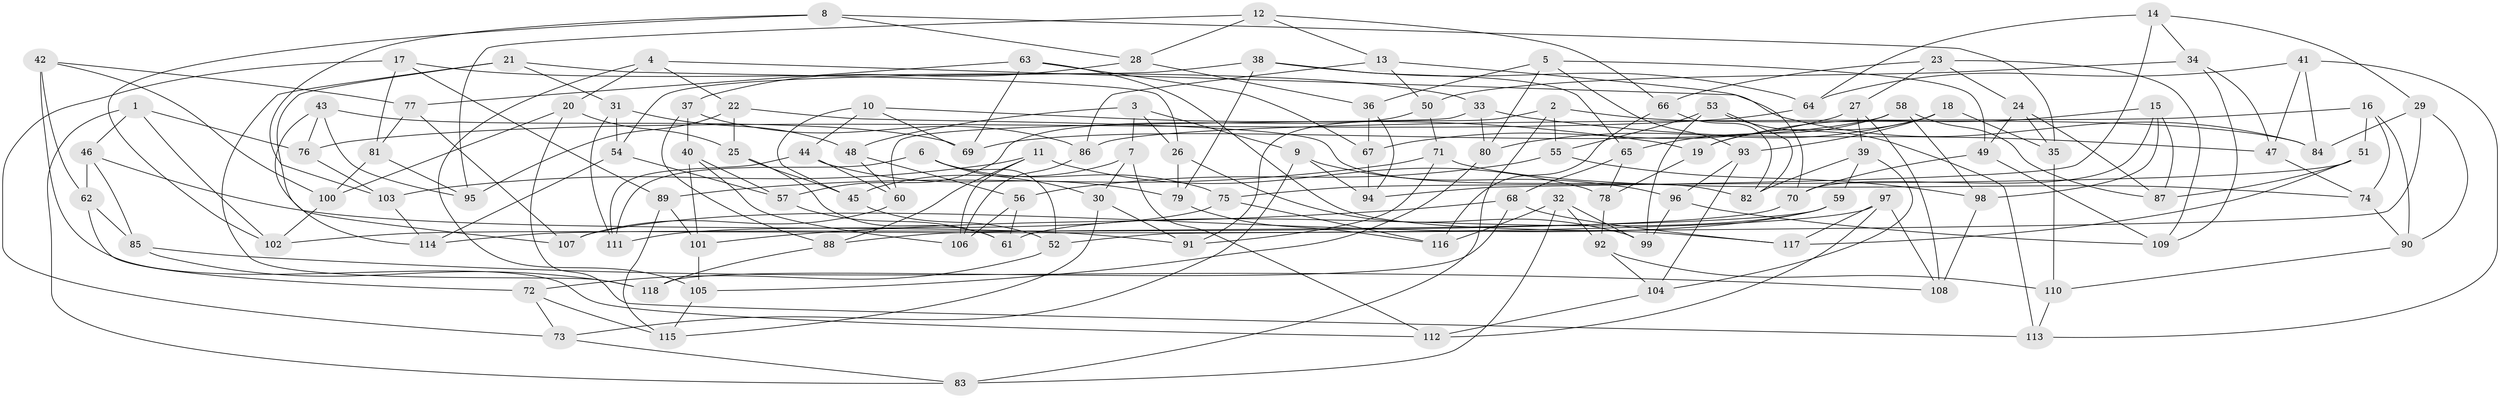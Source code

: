 // Generated by graph-tools (version 1.1) at 2025/16/03/09/25 04:16:28]
// undirected, 118 vertices, 236 edges
graph export_dot {
graph [start="1"]
  node [color=gray90,style=filled];
  1;
  2;
  3;
  4;
  5;
  6;
  7;
  8;
  9;
  10;
  11;
  12;
  13;
  14;
  15;
  16;
  17;
  18;
  19;
  20;
  21;
  22;
  23;
  24;
  25;
  26;
  27;
  28;
  29;
  30;
  31;
  32;
  33;
  34;
  35;
  36;
  37;
  38;
  39;
  40;
  41;
  42;
  43;
  44;
  45;
  46;
  47;
  48;
  49;
  50;
  51;
  52;
  53;
  54;
  55;
  56;
  57;
  58;
  59;
  60;
  61;
  62;
  63;
  64;
  65;
  66;
  67;
  68;
  69;
  70;
  71;
  72;
  73;
  74;
  75;
  76;
  77;
  78;
  79;
  80;
  81;
  82;
  83;
  84;
  85;
  86;
  87;
  88;
  89;
  90;
  91;
  92;
  93;
  94;
  95;
  96;
  97;
  98;
  99;
  100;
  101;
  102;
  103;
  104;
  105;
  106;
  107;
  108;
  109;
  110;
  111;
  112;
  113;
  114;
  115;
  116;
  117;
  118;
  1 -- 46;
  1 -- 76;
  1 -- 83;
  1 -- 102;
  2 -- 84;
  2 -- 55;
  2 -- 91;
  2 -- 83;
  3 -- 7;
  3 -- 26;
  3 -- 9;
  3 -- 48;
  4 -- 105;
  4 -- 22;
  4 -- 20;
  4 -- 84;
  5 -- 36;
  5 -- 80;
  5 -- 93;
  5 -- 49;
  6 -- 52;
  6 -- 111;
  6 -- 30;
  6 -- 75;
  7 -- 45;
  7 -- 30;
  7 -- 112;
  8 -- 103;
  8 -- 28;
  8 -- 35;
  8 -- 102;
  9 -- 96;
  9 -- 73;
  9 -- 94;
  10 -- 69;
  10 -- 44;
  10 -- 45;
  10 -- 19;
  11 -- 106;
  11 -- 88;
  11 -- 78;
  11 -- 103;
  12 -- 66;
  12 -- 28;
  12 -- 13;
  12 -- 95;
  13 -- 70;
  13 -- 50;
  13 -- 86;
  14 -- 64;
  14 -- 34;
  14 -- 29;
  14 -- 94;
  15 -- 19;
  15 -- 98;
  15 -- 87;
  15 -- 70;
  16 -- 90;
  16 -- 86;
  16 -- 74;
  16 -- 51;
  17 -- 81;
  17 -- 89;
  17 -- 33;
  17 -- 73;
  18 -- 19;
  18 -- 80;
  18 -- 35;
  18 -- 93;
  19 -- 78;
  20 -- 100;
  20 -- 25;
  20 -- 113;
  21 -- 118;
  21 -- 26;
  21 -- 107;
  21 -- 31;
  22 -- 82;
  22 -- 95;
  22 -- 25;
  23 -- 66;
  23 -- 24;
  23 -- 27;
  23 -- 109;
  24 -- 49;
  24 -- 35;
  24 -- 87;
  25 -- 45;
  25 -- 61;
  26 -- 79;
  26 -- 99;
  27 -- 108;
  27 -- 67;
  27 -- 39;
  28 -- 37;
  28 -- 36;
  29 -- 52;
  29 -- 90;
  29 -- 84;
  30 -- 115;
  30 -- 91;
  31 -- 111;
  31 -- 48;
  31 -- 54;
  32 -- 83;
  32 -- 116;
  32 -- 99;
  32 -- 92;
  33 -- 60;
  33 -- 80;
  33 -- 47;
  34 -- 47;
  34 -- 50;
  34 -- 109;
  35 -- 110;
  36 -- 94;
  36 -- 67;
  37 -- 40;
  37 -- 88;
  37 -- 86;
  38 -- 79;
  38 -- 65;
  38 -- 54;
  38 -- 64;
  39 -- 82;
  39 -- 104;
  39 -- 59;
  40 -- 57;
  40 -- 106;
  40 -- 101;
  41 -- 64;
  41 -- 113;
  41 -- 84;
  41 -- 47;
  42 -- 112;
  42 -- 100;
  42 -- 62;
  42 -- 77;
  43 -- 95;
  43 -- 69;
  43 -- 76;
  43 -- 114;
  44 -- 60;
  44 -- 79;
  44 -- 111;
  45 -- 52;
  46 -- 85;
  46 -- 62;
  46 -- 91;
  47 -- 74;
  48 -- 60;
  48 -- 56;
  49 -- 109;
  49 -- 70;
  50 -- 71;
  50 -- 57;
  51 -- 117;
  51 -- 75;
  51 -- 87;
  52 -- 72;
  53 -- 99;
  53 -- 113;
  53 -- 55;
  53 -- 82;
  54 -- 57;
  54 -- 114;
  55 -- 56;
  55 -- 98;
  56 -- 61;
  56 -- 106;
  57 -- 61;
  58 -- 98;
  58 -- 69;
  58 -- 87;
  58 -- 65;
  59 -- 61;
  59 -- 88;
  59 -- 107;
  60 -- 107;
  62 -- 72;
  62 -- 85;
  63 -- 67;
  63 -- 69;
  63 -- 77;
  63 -- 117;
  64 -- 76;
  65 -- 68;
  65 -- 78;
  66 -- 116;
  66 -- 82;
  67 -- 94;
  68 -- 101;
  68 -- 118;
  68 -- 117;
  70 -- 114;
  71 -- 74;
  71 -- 89;
  71 -- 91;
  72 -- 73;
  72 -- 115;
  73 -- 83;
  74 -- 90;
  75 -- 116;
  75 -- 111;
  76 -- 103;
  77 -- 107;
  77 -- 81;
  78 -- 92;
  79 -- 116;
  80 -- 105;
  81 -- 100;
  81 -- 95;
  85 -- 108;
  85 -- 118;
  86 -- 106;
  88 -- 118;
  89 -- 101;
  89 -- 115;
  90 -- 110;
  92 -- 104;
  92 -- 110;
  93 -- 96;
  93 -- 104;
  96 -- 99;
  96 -- 109;
  97 -- 102;
  97 -- 117;
  97 -- 108;
  97 -- 112;
  98 -- 108;
  100 -- 102;
  101 -- 105;
  103 -- 114;
  104 -- 112;
  105 -- 115;
  110 -- 113;
}
